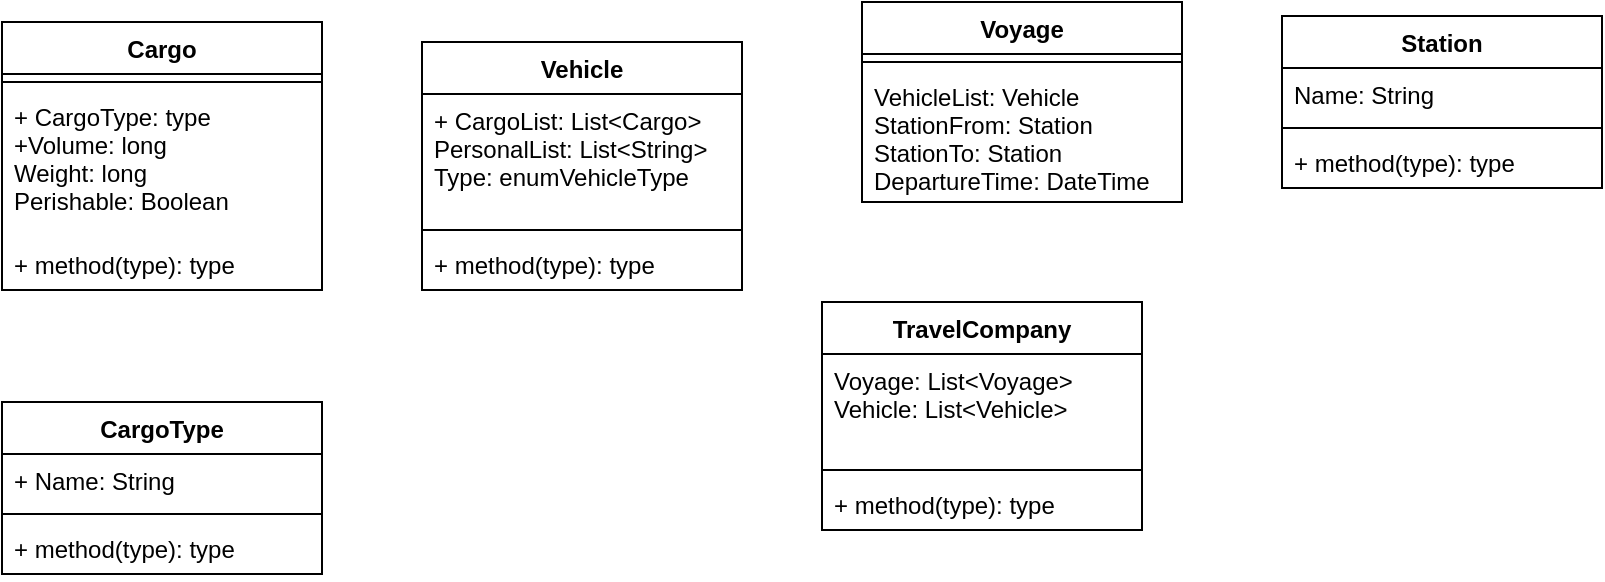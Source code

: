 <mxfile version="13.6.5" type="device"><diagram id="QXyro0uppx9i3n_GDuZp" name="Page-1"><mxGraphModel dx="1209" dy="677" grid="1" gridSize="10" guides="1" tooltips="1" connect="1" arrows="1" fold="1" page="1" pageScale="1" pageWidth="827" pageHeight="1169" math="0" shadow="0"><root><mxCell id="0"/><mxCell id="1" parent="0"/><mxCell id="NXt4RKKspYnx0Um4eJcR-14" value="Cargo" style="swimlane;fontStyle=1;align=center;verticalAlign=top;childLayout=stackLayout;horizontal=1;startSize=26;horizontalStack=0;resizeParent=1;resizeParentMax=0;resizeLast=0;collapsible=1;marginBottom=0;" vertex="1" parent="1"><mxGeometry x="20" y="90" width="160" height="134" as="geometry"/></mxCell><mxCell id="NXt4RKKspYnx0Um4eJcR-16" value="" style="line;strokeWidth=1;fillColor=none;align=left;verticalAlign=middle;spacingTop=-1;spacingLeft=3;spacingRight=3;rotatable=0;labelPosition=right;points=[];portConstraint=eastwest;" vertex="1" parent="NXt4RKKspYnx0Um4eJcR-14"><mxGeometry y="26" width="160" height="8" as="geometry"/></mxCell><mxCell id="NXt4RKKspYnx0Um4eJcR-15" value="+ CargoType: type&#10;+Volume: long&#10;Weight: long&#10;Perishable: Boolean&#10;" style="text;strokeColor=none;fillColor=none;align=left;verticalAlign=top;spacingLeft=4;spacingRight=4;overflow=hidden;rotatable=0;points=[[0,0.5],[1,0.5]];portConstraint=eastwest;" vertex="1" parent="NXt4RKKspYnx0Um4eJcR-14"><mxGeometry y="34" width="160" height="74" as="geometry"/></mxCell><mxCell id="NXt4RKKspYnx0Um4eJcR-17" value="+ method(type): type" style="text;strokeColor=none;fillColor=none;align=left;verticalAlign=top;spacingLeft=4;spacingRight=4;overflow=hidden;rotatable=0;points=[[0,0.5],[1,0.5]];portConstraint=eastwest;" vertex="1" parent="NXt4RKKspYnx0Um4eJcR-14"><mxGeometry y="108" width="160" height="26" as="geometry"/></mxCell><mxCell id="NXt4RKKspYnx0Um4eJcR-34" value="Voyage" style="swimlane;fontStyle=1;align=center;verticalAlign=top;childLayout=stackLayout;horizontal=1;startSize=26;horizontalStack=0;resizeParent=1;resizeParentMax=0;resizeLast=0;collapsible=1;marginBottom=0;" vertex="1" parent="1"><mxGeometry x="450" y="80" width="160" height="100" as="geometry"/></mxCell><mxCell id="NXt4RKKspYnx0Um4eJcR-36" value="" style="line;strokeWidth=1;fillColor=none;align=left;verticalAlign=middle;spacingTop=-1;spacingLeft=3;spacingRight=3;rotatable=0;labelPosition=right;points=[];portConstraint=eastwest;" vertex="1" parent="NXt4RKKspYnx0Um4eJcR-34"><mxGeometry y="26" width="160" height="8" as="geometry"/></mxCell><mxCell id="NXt4RKKspYnx0Um4eJcR-35" value="VehicleList: Vehicle&#10;StationFrom: Station&#10;StationTo: Station&#10;DepartureTime: DateTime&#10;&#10;" style="text;strokeColor=none;fillColor=none;align=left;verticalAlign=top;spacingLeft=4;spacingRight=4;overflow=hidden;rotatable=0;points=[[0,0.5],[1,0.5]];portConstraint=eastwest;" vertex="1" parent="NXt4RKKspYnx0Um4eJcR-34"><mxGeometry y="34" width="160" height="66" as="geometry"/></mxCell><mxCell id="NXt4RKKspYnx0Um4eJcR-9" value="Vehicle" style="swimlane;fontStyle=1;align=center;verticalAlign=top;childLayout=stackLayout;horizontal=1;startSize=26;horizontalStack=0;resizeParent=1;resizeParentMax=0;resizeLast=0;collapsible=1;marginBottom=0;" vertex="1" parent="1"><mxGeometry x="230" y="100" width="160" height="124" as="geometry"/></mxCell><mxCell id="NXt4RKKspYnx0Um4eJcR-10" value="+ CargoList: List&lt;Cargo&gt;&#10;PersonalList: List&lt;String&gt;&#10;Type: enumVehicleType&#10;" style="text;strokeColor=none;fillColor=none;align=left;verticalAlign=top;spacingLeft=4;spacingRight=4;overflow=hidden;rotatable=0;points=[[0,0.5],[1,0.5]];portConstraint=eastwest;" vertex="1" parent="NXt4RKKspYnx0Um4eJcR-9"><mxGeometry y="26" width="160" height="64" as="geometry"/></mxCell><mxCell id="NXt4RKKspYnx0Um4eJcR-11" value="" style="line;strokeWidth=1;fillColor=none;align=left;verticalAlign=middle;spacingTop=-1;spacingLeft=3;spacingRight=3;rotatable=0;labelPosition=right;points=[];portConstraint=eastwest;" vertex="1" parent="NXt4RKKspYnx0Um4eJcR-9"><mxGeometry y="90" width="160" height="8" as="geometry"/></mxCell><mxCell id="NXt4RKKspYnx0Um4eJcR-12" value="+ method(type): type" style="text;strokeColor=none;fillColor=none;align=left;verticalAlign=top;spacingLeft=4;spacingRight=4;overflow=hidden;rotatable=0;points=[[0,0.5],[1,0.5]];portConstraint=eastwest;" vertex="1" parent="NXt4RKKspYnx0Um4eJcR-9"><mxGeometry y="98" width="160" height="26" as="geometry"/></mxCell><mxCell id="NXt4RKKspYnx0Um4eJcR-22" value="Station" style="swimlane;fontStyle=1;align=center;verticalAlign=top;childLayout=stackLayout;horizontal=1;startSize=26;horizontalStack=0;resizeParent=1;resizeParentMax=0;resizeLast=0;collapsible=1;marginBottom=0;" vertex="1" parent="1"><mxGeometry x="660" y="87" width="160" height="86" as="geometry"/></mxCell><mxCell id="NXt4RKKspYnx0Um4eJcR-23" value="Name: String" style="text;strokeColor=none;fillColor=none;align=left;verticalAlign=top;spacingLeft=4;spacingRight=4;overflow=hidden;rotatable=0;points=[[0,0.5],[1,0.5]];portConstraint=eastwest;" vertex="1" parent="NXt4RKKspYnx0Um4eJcR-22"><mxGeometry y="26" width="160" height="26" as="geometry"/></mxCell><mxCell id="NXt4RKKspYnx0Um4eJcR-24" value="" style="line;strokeWidth=1;fillColor=none;align=left;verticalAlign=middle;spacingTop=-1;spacingLeft=3;spacingRight=3;rotatable=0;labelPosition=right;points=[];portConstraint=eastwest;" vertex="1" parent="NXt4RKKspYnx0Um4eJcR-22"><mxGeometry y="52" width="160" height="8" as="geometry"/></mxCell><mxCell id="NXt4RKKspYnx0Um4eJcR-25" value="+ method(type): type" style="text;strokeColor=none;fillColor=none;align=left;verticalAlign=top;spacingLeft=4;spacingRight=4;overflow=hidden;rotatable=0;points=[[0,0.5],[1,0.5]];portConstraint=eastwest;" vertex="1" parent="NXt4RKKspYnx0Um4eJcR-22"><mxGeometry y="60" width="160" height="26" as="geometry"/></mxCell><mxCell id="NXt4RKKspYnx0Um4eJcR-5" value="TravelCompany" style="swimlane;fontStyle=1;align=center;verticalAlign=top;childLayout=stackLayout;horizontal=1;startSize=26;horizontalStack=0;resizeParent=1;resizeParentMax=0;resizeLast=0;collapsible=1;marginBottom=0;" vertex="1" parent="1"><mxGeometry x="430" y="230" width="160" height="114" as="geometry"/></mxCell><mxCell id="NXt4RKKspYnx0Um4eJcR-6" value="Voyage: List&lt;Voyage&gt;&#10;Vehicle: List&lt;Vehicle&gt;" style="text;strokeColor=none;fillColor=none;align=left;verticalAlign=top;spacingLeft=4;spacingRight=4;overflow=hidden;rotatable=0;points=[[0,0.5],[1,0.5]];portConstraint=eastwest;" vertex="1" parent="NXt4RKKspYnx0Um4eJcR-5"><mxGeometry y="26" width="160" height="54" as="geometry"/></mxCell><mxCell id="NXt4RKKspYnx0Um4eJcR-7" value="" style="line;strokeWidth=1;fillColor=none;align=left;verticalAlign=middle;spacingTop=-1;spacingLeft=3;spacingRight=3;rotatable=0;labelPosition=right;points=[];portConstraint=eastwest;" vertex="1" parent="NXt4RKKspYnx0Um4eJcR-5"><mxGeometry y="80" width="160" height="8" as="geometry"/></mxCell><mxCell id="NXt4RKKspYnx0Um4eJcR-8" value="+ method(type): type" style="text;strokeColor=none;fillColor=none;align=left;verticalAlign=top;spacingLeft=4;spacingRight=4;overflow=hidden;rotatable=0;points=[[0,0.5],[1,0.5]];portConstraint=eastwest;" vertex="1" parent="NXt4RKKspYnx0Um4eJcR-5"><mxGeometry y="88" width="160" height="26" as="geometry"/></mxCell><mxCell id="NXt4RKKspYnx0Um4eJcR-38" value="CargoType" style="swimlane;fontStyle=1;align=center;verticalAlign=top;childLayout=stackLayout;horizontal=1;startSize=26;horizontalStack=0;resizeParent=1;resizeParentMax=0;resizeLast=0;collapsible=1;marginBottom=0;" vertex="1" parent="1"><mxGeometry x="20" y="280" width="160" height="86" as="geometry"/></mxCell><mxCell id="NXt4RKKspYnx0Um4eJcR-39" value="+ Name: String" style="text;strokeColor=none;fillColor=none;align=left;verticalAlign=top;spacingLeft=4;spacingRight=4;overflow=hidden;rotatable=0;points=[[0,0.5],[1,0.5]];portConstraint=eastwest;" vertex="1" parent="NXt4RKKspYnx0Um4eJcR-38"><mxGeometry y="26" width="160" height="26" as="geometry"/></mxCell><mxCell id="NXt4RKKspYnx0Um4eJcR-40" value="" style="line;strokeWidth=1;fillColor=none;align=left;verticalAlign=middle;spacingTop=-1;spacingLeft=3;spacingRight=3;rotatable=0;labelPosition=right;points=[];portConstraint=eastwest;" vertex="1" parent="NXt4RKKspYnx0Um4eJcR-38"><mxGeometry y="52" width="160" height="8" as="geometry"/></mxCell><mxCell id="NXt4RKKspYnx0Um4eJcR-41" value="+ method(type): type" style="text;strokeColor=none;fillColor=none;align=left;verticalAlign=top;spacingLeft=4;spacingRight=4;overflow=hidden;rotatable=0;points=[[0,0.5],[1,0.5]];portConstraint=eastwest;" vertex="1" parent="NXt4RKKspYnx0Um4eJcR-38"><mxGeometry y="60" width="160" height="26" as="geometry"/></mxCell></root></mxGraphModel></diagram></mxfile>